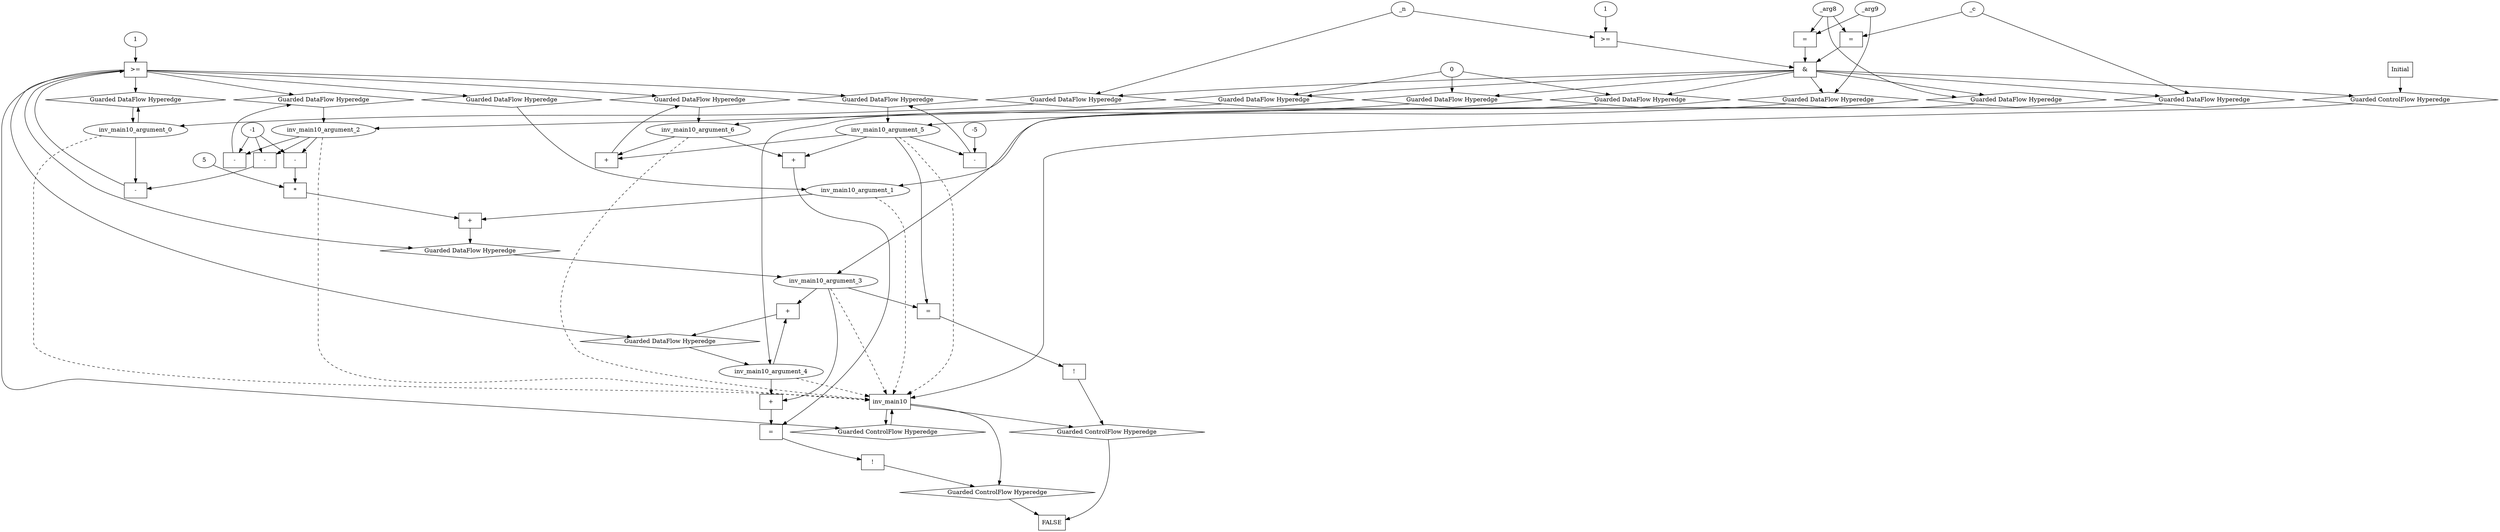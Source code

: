 digraph dag {
inv_main10 [label="inv_main10" shape="rect"];
FALSE [label="FALSE" shape="rect"];
Initial [label="Initial" shape="rect"];
ControlFowHyperEdge_0 [label="Guarded ControlFlow Hyperedge" shape="diamond"];
inv_main10 -> ControlFowHyperEdge_0[label=""]
ControlFowHyperEdge_0 -> inv_main10[label=""]
ControlFowHyperEdge_1 [label="Guarded ControlFlow Hyperedge" shape="diamond"];
Initial -> ControlFowHyperEdge_1[label=""]
ControlFowHyperEdge_1 -> inv_main10[label=""]
ControlFowHyperEdge_2 [label="Guarded ControlFlow Hyperedge" shape="diamond"];
inv_main10 -> ControlFowHyperEdge_2[label=""]
ControlFowHyperEdge_2 -> FALSE[label=""]
ControlFowHyperEdge_3 [label="Guarded ControlFlow Hyperedge" shape="diamond"];
inv_main10 -> ControlFowHyperEdge_3[label=""]
ControlFowHyperEdge_3 -> FALSE[label=""]
inv_main10_argument_0 [label="inv_main10_argument_0" shape="oval"];
inv_main10_argument_0 -> inv_main10[label="" style="dashed"]
inv_main10_argument_1 [label="inv_main10_argument_1" shape="oval"];
inv_main10_argument_1 -> inv_main10[label="" style="dashed"]
inv_main10_argument_2 [label="inv_main10_argument_2" shape="oval"];
inv_main10_argument_2 -> inv_main10[label="" style="dashed"]
inv_main10_argument_3 [label="inv_main10_argument_3" shape="oval"];
inv_main10_argument_3 -> inv_main10[label="" style="dashed"]
inv_main10_argument_4 [label="inv_main10_argument_4" shape="oval"];
inv_main10_argument_4 -> inv_main10[label="" style="dashed"]
inv_main10_argument_5 [label="inv_main10_argument_5" shape="oval"];
inv_main10_argument_5 -> inv_main10[label="" style="dashed"]
inv_main10_argument_6 [label="inv_main10_argument_6" shape="oval"];
inv_main10_argument_6 -> inv_main10[label="" style="dashed"]

xxxinv_main10___inv_main10_0xxxguard_0_node_0 [label=">=" shape="rect"];
xxxinv_main10___inv_main10_0xxxguard_0_node_1 [label="-" shape="rect"];
xxxinv_main10___inv_main10_0xxxguard_0_node_3 [label="-" shape="rect"];
xxxinv_main10___inv_main10_0xxxguard_0_node_6 [label="1"];
xxxinv_main10___inv_main10_0xxxguard_0_node_1->xxxinv_main10___inv_main10_0xxxguard_0_node_0
xxxinv_main10___inv_main10_0xxxguard_0_node_6->xxxinv_main10___inv_main10_0xxxguard_0_node_0
inv_main10_argument_0->xxxinv_main10___inv_main10_0xxxguard_0_node_1
xxxinv_main10___inv_main10_0xxxguard_0_node_3->xxxinv_main10___inv_main10_0xxxguard_0_node_1
inv_main10_argument_2->xxxinv_main10___inv_main10_0xxxguard_0_node_3
xxxinv_main10___inv_main10_0xxxdataFlow1_node_2->xxxinv_main10___inv_main10_0xxxguard_0_node_3

xxxinv_main10___inv_main10_0xxxguard_0_node_0->ControlFowHyperEdge_0 [label=""];
xxxinv_main10___inv_main10_0xxxdataFlow_0_node_0 [label="+" shape="rect"];
inv_main10_argument_6->xxxinv_main10___inv_main10_0xxxdataFlow_0_node_0
inv_main10_argument_5->xxxinv_main10___inv_main10_0xxxdataFlow_0_node_0

xxxinv_main10___inv_main10_0xxxdataFlow_0_node_0->DataFowHyperEdge_0_inv_main10_argument_6 [label=""];
xxxinv_main10___inv_main10_0xxxdataFlow1_node_0 [label="-" shape="rect"];
xxxinv_main10___inv_main10_0xxxdataFlow1_node_2 [label="-1"];
inv_main10_argument_2->xxxinv_main10___inv_main10_0xxxdataFlow1_node_0
xxxinv_main10___inv_main10_0xxxdataFlow1_node_2->xxxinv_main10___inv_main10_0xxxdataFlow1_node_0

xxxinv_main10___inv_main10_0xxxdataFlow1_node_0->DataFowHyperEdge_0_inv_main10_argument_2 [label=""];
xxxinv_main10___inv_main10_0xxxdataFlow2_node_0 [label="-" shape="rect"];
xxxinv_main10___inv_main10_0xxxdataFlow2_node_2 [label="-5"];
inv_main10_argument_5->xxxinv_main10___inv_main10_0xxxdataFlow2_node_0
xxxinv_main10___inv_main10_0xxxdataFlow2_node_2->xxxinv_main10___inv_main10_0xxxdataFlow2_node_0

xxxinv_main10___inv_main10_0xxxdataFlow2_node_0->DataFowHyperEdge_0_inv_main10_argument_5 [label=""];
xxxinv_main10___inv_main10_0xxxdataFlow3_node_0 [label="+" shape="rect"];
inv_main10_argument_4->xxxinv_main10___inv_main10_0xxxdataFlow3_node_0
inv_main10_argument_3->xxxinv_main10___inv_main10_0xxxdataFlow3_node_0

xxxinv_main10___inv_main10_0xxxdataFlow3_node_0->DataFowHyperEdge_0_inv_main10_argument_4 [label=""];
xxxinv_main10___inv_main10_0xxxdataFlow4_node_0 [label="+" shape="rect"];
xxxinv_main10___inv_main10_0xxxdataFlow4_node_1 [label="*" shape="rect"];
xxxinv_main10___inv_main10_0xxxdataFlow4_node_2 [label="5"];
xxxinv_main10___inv_main10_0xxxdataFlow4_node_3 [label="-" shape="rect"];
xxxinv_main10___inv_main10_0xxxdataFlow4_node_1->xxxinv_main10___inv_main10_0xxxdataFlow4_node_0
inv_main10_argument_1->xxxinv_main10___inv_main10_0xxxdataFlow4_node_0
xxxinv_main10___inv_main10_0xxxdataFlow4_node_2->xxxinv_main10___inv_main10_0xxxdataFlow4_node_1
xxxinv_main10___inv_main10_0xxxdataFlow4_node_3->xxxinv_main10___inv_main10_0xxxdataFlow4_node_1
inv_main10_argument_2->xxxinv_main10___inv_main10_0xxxdataFlow4_node_3
xxxinv_main10___inv_main10_0xxxdataFlow1_node_2->xxxinv_main10___inv_main10_0xxxdataFlow4_node_3

xxxinv_main10___inv_main10_0xxxdataFlow4_node_0->DataFowHyperEdge_0_inv_main10_argument_3 [label=""];
xxxinv_main10___Initial_1xxx_and [label="&" shape="rect"];
xxxinv_main10___Initial_1xxxguard_0_node_0 [label=">=" shape="rect"];
xxxinv_main10___Initial_1xxxguard_0_node_2 [label="1"];
xxxinv_main10___Initial_1xxxdataFlow1_node_0->xxxinv_main10___Initial_1xxxguard_0_node_0
xxxinv_main10___Initial_1xxxguard_0_node_2->xxxinv_main10___Initial_1xxxguard_0_node_0

xxxinv_main10___Initial_1xxxguard_0_node_0->xxxinv_main10___Initial_1xxx_and [label=""];
xxxinv_main10___Initial_1xxxguard1_node_0 [label="=" shape="rect"];
xxxinv_main10___Initial_1xxxdataFlow4_node_0->xxxinv_main10___Initial_1xxxguard1_node_0
xxxinv_main10___Initial_1xxxdataFlow6_node_0->xxxinv_main10___Initial_1xxxguard1_node_0

xxxinv_main10___Initial_1xxxguard1_node_0->xxxinv_main10___Initial_1xxx_and [label=""];
xxxinv_main10___Initial_1xxxguard2_node_0 [label="=" shape="rect"];
xxxinv_main10___Initial_1xxxdataFlow3_node_0->xxxinv_main10___Initial_1xxxguard2_node_0
xxxinv_main10___Initial_1xxxdataFlow6_node_0->xxxinv_main10___Initial_1xxxguard2_node_0

xxxinv_main10___Initial_1xxxguard2_node_0->xxxinv_main10___Initial_1xxx_and [label=""];
xxxinv_main10___Initial_1xxx_and->ControlFowHyperEdge_1 [label=""];
xxxinv_main10___Initial_1xxxdataFlow_0_node_0 [label="0"];

xxxinv_main10___Initial_1xxxdataFlow_0_node_0->DataFowHyperEdge_1_inv_main10_argument_6 [label=""];
xxxinv_main10___Initial_1xxxdataFlow1_node_0 [label="_n"];

xxxinv_main10___Initial_1xxxdataFlow1_node_0->DataFowHyperEdge_1_inv_main10_argument_0 [label=""];

xxxinv_main10___Initial_1xxxdataFlow_0_node_0->DataFowHyperEdge_1_inv_main10_argument_2 [label=""];
xxxinv_main10___Initial_1xxxdataFlow3_node_0 [label="_arg9"];

xxxinv_main10___Initial_1xxxdataFlow3_node_0->DataFowHyperEdge_1_inv_main10_argument_5 [label=""];
xxxinv_main10___Initial_1xxxdataFlow4_node_0 [label="_c"];

xxxinv_main10___Initial_1xxxdataFlow4_node_0->DataFowHyperEdge_1_inv_main10_argument_1 [label=""];

xxxinv_main10___Initial_1xxxdataFlow_0_node_0->DataFowHyperEdge_1_inv_main10_argument_4 [label=""];
xxxinv_main10___Initial_1xxxdataFlow6_node_0 [label="_arg8"];

xxxinv_main10___Initial_1xxxdataFlow6_node_0->DataFowHyperEdge_1_inv_main10_argument_3 [label=""];
xxxFALSE___inv_main10_2xxxguard_0_node_0 [label="!" shape="rect"];
xxxFALSE___inv_main10_2xxxguard_0_node_1 [label="=" shape="rect"];
xxxFALSE___inv_main10_2xxxguard_0_node_1->xxxFALSE___inv_main10_2xxxguard_0_node_0
inv_main10_argument_3->xxxFALSE___inv_main10_2xxxguard_0_node_1
inv_main10_argument_5->xxxFALSE___inv_main10_2xxxguard_0_node_1

xxxFALSE___inv_main10_2xxxguard_0_node_0->ControlFowHyperEdge_2 [label=""];
xxxFALSE___inv_main10_3xxxguard_0_node_0 [label="!" shape="rect"];
xxxFALSE___inv_main10_3xxxguard_0_node_1 [label="=" shape="rect"];
xxxFALSE___inv_main10_3xxxguard_0_node_2 [label="+" shape="rect"];
xxxFALSE___inv_main10_3xxxguard_0_node_5 [label="+" shape="rect"];
xxxFALSE___inv_main10_3xxxguard_0_node_1->xxxFALSE___inv_main10_3xxxguard_0_node_0
xxxFALSE___inv_main10_3xxxguard_0_node_2->xxxFALSE___inv_main10_3xxxguard_0_node_1
xxxFALSE___inv_main10_3xxxguard_0_node_5->xxxFALSE___inv_main10_3xxxguard_0_node_1
inv_main10_argument_4->xxxFALSE___inv_main10_3xxxguard_0_node_2
inv_main10_argument_3->xxxFALSE___inv_main10_3xxxguard_0_node_2
inv_main10_argument_6->xxxFALSE___inv_main10_3xxxguard_0_node_5
inv_main10_argument_5->xxxFALSE___inv_main10_3xxxguard_0_node_5

xxxFALSE___inv_main10_3xxxguard_0_node_0->ControlFowHyperEdge_3 [label=""];
DataFowHyperEdge_0_inv_main10_argument_0 [label="Guarded DataFlow Hyperedge" shape="diamond"];
DataFowHyperEdge_0_inv_main10_argument_0 -> inv_main10_argument_0[label=""]
xxxinv_main10___inv_main10_0xxxguard_0_node_0 -> DataFowHyperEdge_0_inv_main10_argument_0[label=""]
DataFowHyperEdge_0_inv_main10_argument_1 [label="Guarded DataFlow Hyperedge" shape="diamond"];
DataFowHyperEdge_0_inv_main10_argument_1 -> inv_main10_argument_1[label=""]
xxxinv_main10___inv_main10_0xxxguard_0_node_0 -> DataFowHyperEdge_0_inv_main10_argument_1[label=""]
DataFowHyperEdge_0_inv_main10_argument_2 [label="Guarded DataFlow Hyperedge" shape="diamond"];
DataFowHyperEdge_0_inv_main10_argument_2 -> inv_main10_argument_2[label=""]
xxxinv_main10___inv_main10_0xxxguard_0_node_0 -> DataFowHyperEdge_0_inv_main10_argument_2[label=""]
DataFowHyperEdge_0_inv_main10_argument_3 [label="Guarded DataFlow Hyperedge" shape="diamond"];
DataFowHyperEdge_0_inv_main10_argument_3 -> inv_main10_argument_3[label=""]
xxxinv_main10___inv_main10_0xxxguard_0_node_0 -> DataFowHyperEdge_0_inv_main10_argument_3[label=""]
DataFowHyperEdge_0_inv_main10_argument_4 [label="Guarded DataFlow Hyperedge" shape="diamond"];
DataFowHyperEdge_0_inv_main10_argument_4 -> inv_main10_argument_4[label=""]
xxxinv_main10___inv_main10_0xxxguard_0_node_0 -> DataFowHyperEdge_0_inv_main10_argument_4[label=""]
DataFowHyperEdge_0_inv_main10_argument_5 [label="Guarded DataFlow Hyperedge" shape="diamond"];
DataFowHyperEdge_0_inv_main10_argument_5 -> inv_main10_argument_5[label=""]
xxxinv_main10___inv_main10_0xxxguard_0_node_0 -> DataFowHyperEdge_0_inv_main10_argument_5[label=""]
DataFowHyperEdge_0_inv_main10_argument_6 [label="Guarded DataFlow Hyperedge" shape="diamond"];
DataFowHyperEdge_0_inv_main10_argument_6 -> inv_main10_argument_6[label=""]
xxxinv_main10___inv_main10_0xxxguard_0_node_0 -> DataFowHyperEdge_0_inv_main10_argument_6[label=""]
DataFowHyperEdge_1_inv_main10_argument_0 [label="Guarded DataFlow Hyperedge" shape="diamond"];
DataFowHyperEdge_1_inv_main10_argument_0 -> inv_main10_argument_0[label=""]
xxxinv_main10___Initial_1xxx_and -> DataFowHyperEdge_1_inv_main10_argument_0[label=""]
DataFowHyperEdge_1_inv_main10_argument_1 [label="Guarded DataFlow Hyperedge" shape="diamond"];
DataFowHyperEdge_1_inv_main10_argument_1 -> inv_main10_argument_1[label=""]
xxxinv_main10___Initial_1xxx_and -> DataFowHyperEdge_1_inv_main10_argument_1[label=""]
DataFowHyperEdge_1_inv_main10_argument_2 [label="Guarded DataFlow Hyperedge" shape="diamond"];
DataFowHyperEdge_1_inv_main10_argument_2 -> inv_main10_argument_2[label=""]
xxxinv_main10___Initial_1xxx_and -> DataFowHyperEdge_1_inv_main10_argument_2[label=""]
DataFowHyperEdge_1_inv_main10_argument_3 [label="Guarded DataFlow Hyperedge" shape="diamond"];
DataFowHyperEdge_1_inv_main10_argument_3 -> inv_main10_argument_3[label=""]
xxxinv_main10___Initial_1xxx_and -> DataFowHyperEdge_1_inv_main10_argument_3[label=""]
DataFowHyperEdge_1_inv_main10_argument_4 [label="Guarded DataFlow Hyperedge" shape="diamond"];
DataFowHyperEdge_1_inv_main10_argument_4 -> inv_main10_argument_4[label=""]
xxxinv_main10___Initial_1xxx_and -> DataFowHyperEdge_1_inv_main10_argument_4[label=""]
DataFowHyperEdge_1_inv_main10_argument_5 [label="Guarded DataFlow Hyperedge" shape="diamond"];
DataFowHyperEdge_1_inv_main10_argument_5 -> inv_main10_argument_5[label=""]
xxxinv_main10___Initial_1xxx_and -> DataFowHyperEdge_1_inv_main10_argument_5[label=""]
DataFowHyperEdge_1_inv_main10_argument_6 [label="Guarded DataFlow Hyperedge" shape="diamond"];
DataFowHyperEdge_1_inv_main10_argument_6 -> inv_main10_argument_6[label=""]
xxxinv_main10___Initial_1xxx_and -> DataFowHyperEdge_1_inv_main10_argument_6[label=""]
inv_main10_argument_0 -> DataFowHyperEdge_0_inv_main10_argument_0[label=""]
}
